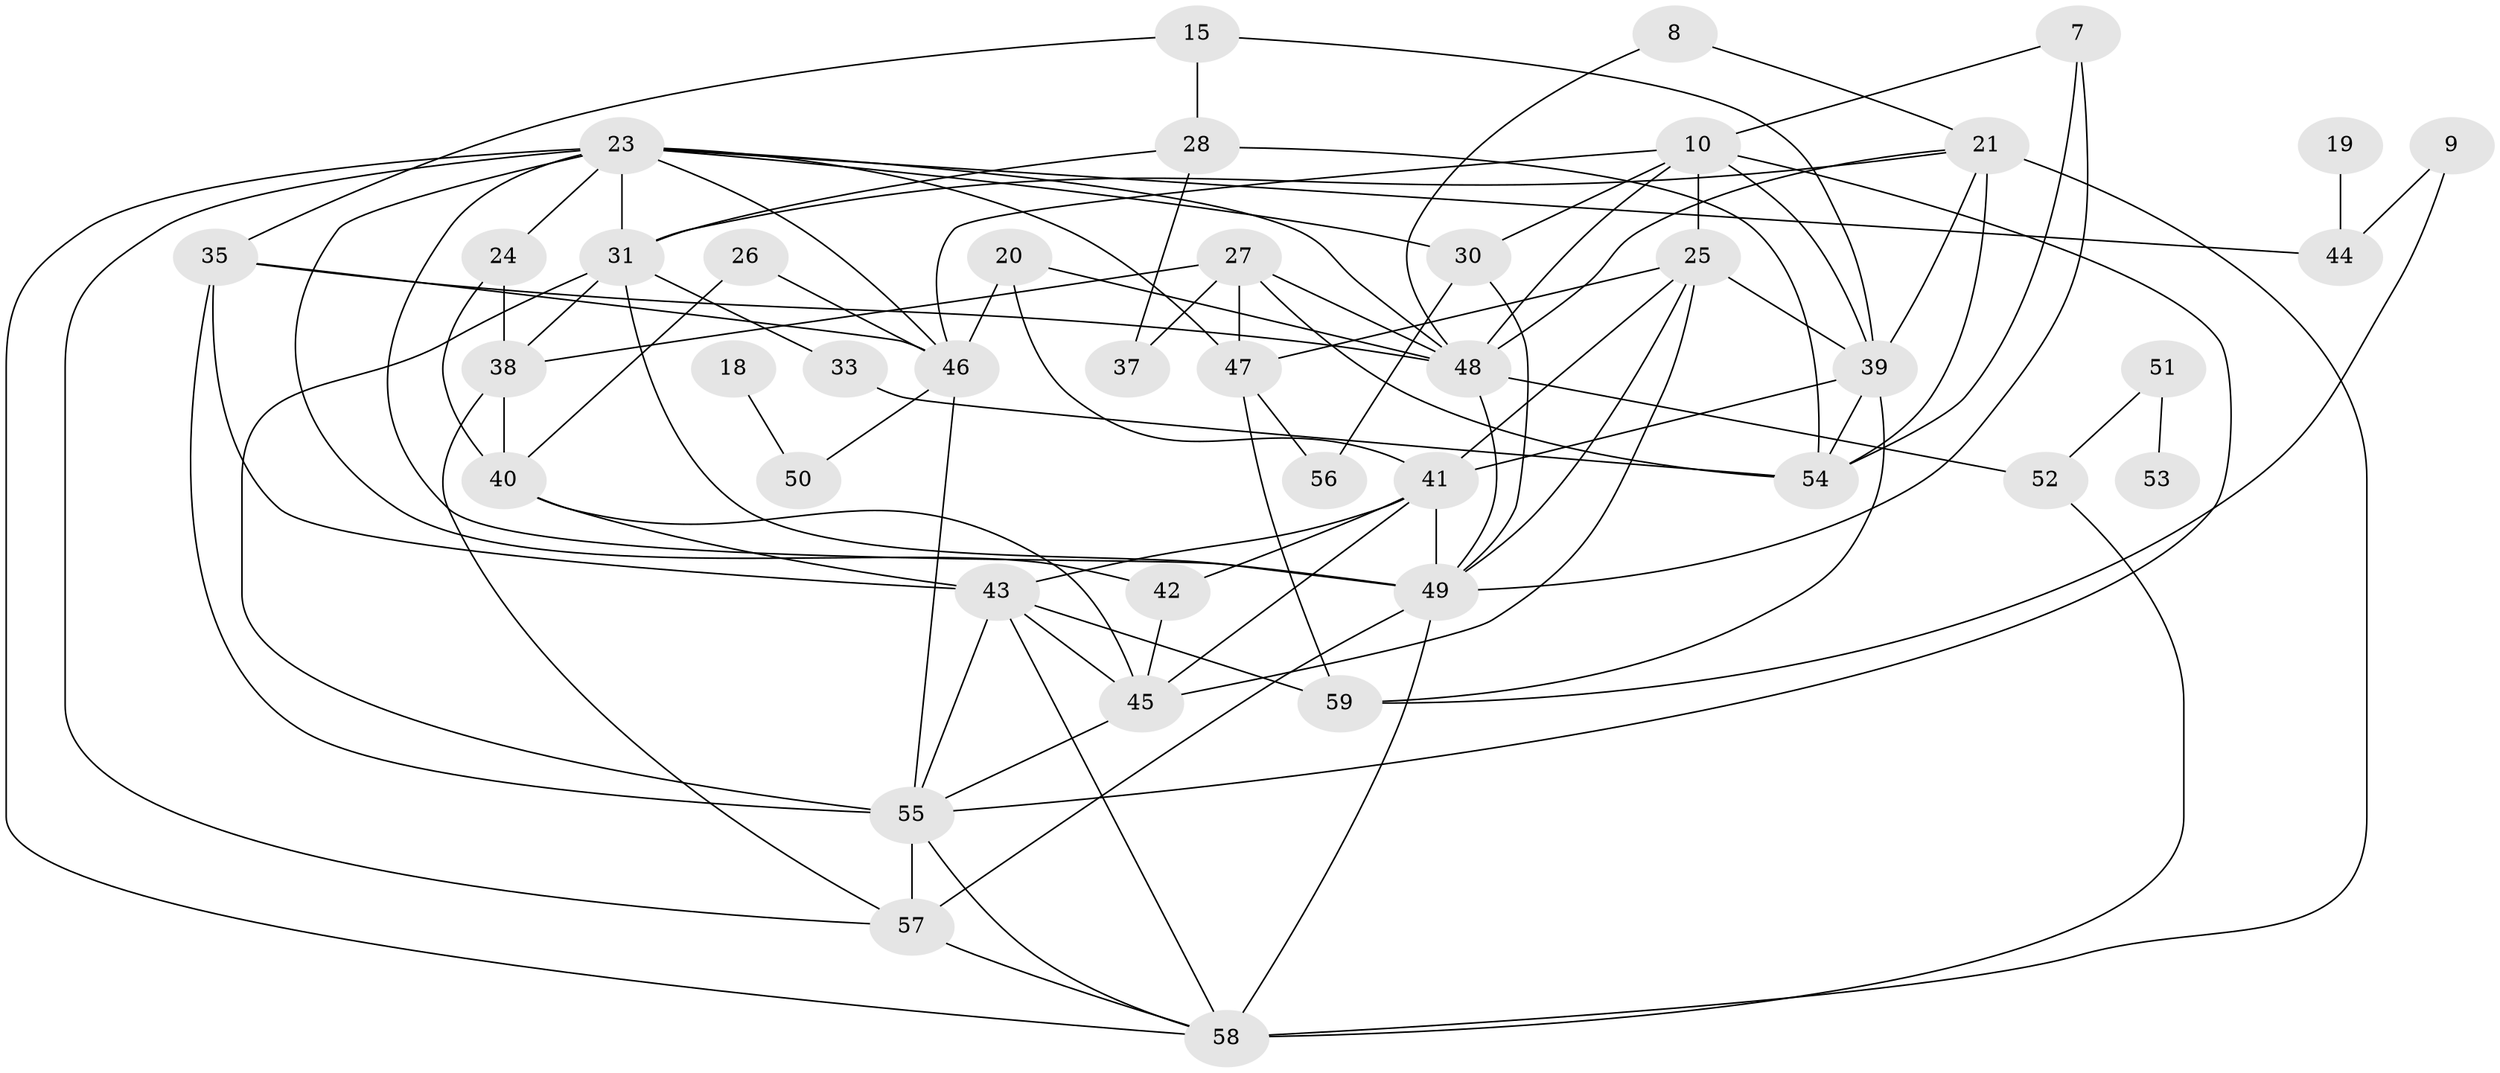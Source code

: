 // original degree distribution, {3: 0.14965986394557823, 4: 0.17687074829931973, 1: 0.17687074829931973, 5: 0.10884353741496598, 0: 0.09523809523809523, 6: 0.034013605442176874, 2: 0.25170068027210885, 8: 0.006802721088435374}
// Generated by graph-tools (version 1.1) at 2025/35/03/04/25 23:35:43]
// undirected, 42 vertices, 96 edges
graph export_dot {
  node [color=gray90,style=filled];
  7;
  8;
  9;
  10;
  15;
  18;
  19;
  20;
  21;
  23;
  24;
  25;
  26;
  27;
  28;
  30;
  31;
  33;
  35;
  37;
  38;
  39;
  40;
  41;
  42;
  43;
  44;
  45;
  46;
  47;
  48;
  49;
  50;
  51;
  52;
  53;
  54;
  55;
  56;
  57;
  58;
  59;
  7 -- 10 [weight=1.0];
  7 -- 49 [weight=1.0];
  7 -- 54 [weight=1.0];
  8 -- 21 [weight=1.0];
  8 -- 48 [weight=1.0];
  9 -- 44 [weight=1.0];
  9 -- 59 [weight=1.0];
  10 -- 25 [weight=1.0];
  10 -- 30 [weight=1.0];
  10 -- 39 [weight=1.0];
  10 -- 46 [weight=1.0];
  10 -- 48 [weight=1.0];
  10 -- 55 [weight=1.0];
  15 -- 28 [weight=2.0];
  15 -- 35 [weight=1.0];
  15 -- 39 [weight=1.0];
  18 -- 50 [weight=1.0];
  19 -- 44 [weight=1.0];
  20 -- 41 [weight=1.0];
  20 -- 46 [weight=1.0];
  20 -- 48 [weight=1.0];
  21 -- 31 [weight=1.0];
  21 -- 39 [weight=1.0];
  21 -- 48 [weight=1.0];
  21 -- 54 [weight=1.0];
  21 -- 58 [weight=2.0];
  23 -- 24 [weight=1.0];
  23 -- 30 [weight=1.0];
  23 -- 31 [weight=1.0];
  23 -- 42 [weight=1.0];
  23 -- 44 [weight=1.0];
  23 -- 46 [weight=1.0];
  23 -- 47 [weight=1.0];
  23 -- 48 [weight=1.0];
  23 -- 49 [weight=1.0];
  23 -- 57 [weight=1.0];
  23 -- 58 [weight=1.0];
  24 -- 38 [weight=1.0];
  24 -- 40 [weight=1.0];
  25 -- 39 [weight=1.0];
  25 -- 41 [weight=1.0];
  25 -- 45 [weight=1.0];
  25 -- 47 [weight=1.0];
  25 -- 49 [weight=1.0];
  26 -- 40 [weight=1.0];
  26 -- 46 [weight=1.0];
  27 -- 37 [weight=1.0];
  27 -- 38 [weight=1.0];
  27 -- 47 [weight=1.0];
  27 -- 48 [weight=2.0];
  27 -- 54 [weight=1.0];
  28 -- 31 [weight=1.0];
  28 -- 37 [weight=1.0];
  28 -- 54 [weight=2.0];
  30 -- 49 [weight=1.0];
  30 -- 56 [weight=1.0];
  31 -- 33 [weight=1.0];
  31 -- 38 [weight=1.0];
  31 -- 49 [weight=1.0];
  31 -- 55 [weight=1.0];
  33 -- 54 [weight=1.0];
  35 -- 43 [weight=1.0];
  35 -- 46 [weight=1.0];
  35 -- 48 [weight=1.0];
  35 -- 55 [weight=1.0];
  38 -- 40 [weight=1.0];
  38 -- 57 [weight=1.0];
  39 -- 41 [weight=1.0];
  39 -- 54 [weight=1.0];
  39 -- 59 [weight=1.0];
  40 -- 43 [weight=1.0];
  40 -- 45 [weight=2.0];
  41 -- 42 [weight=1.0];
  41 -- 43 [weight=1.0];
  41 -- 45 [weight=1.0];
  41 -- 49 [weight=1.0];
  42 -- 45 [weight=2.0];
  43 -- 45 [weight=1.0];
  43 -- 55 [weight=1.0];
  43 -- 58 [weight=1.0];
  43 -- 59 [weight=1.0];
  45 -- 55 [weight=1.0];
  46 -- 50 [weight=1.0];
  46 -- 55 [weight=2.0];
  47 -- 56 [weight=1.0];
  47 -- 59 [weight=1.0];
  48 -- 49 [weight=1.0];
  48 -- 52 [weight=2.0];
  49 -- 57 [weight=1.0];
  49 -- 58 [weight=1.0];
  51 -- 52 [weight=1.0];
  51 -- 53 [weight=1.0];
  52 -- 58 [weight=1.0];
  55 -- 57 [weight=1.0];
  55 -- 58 [weight=1.0];
  57 -- 58 [weight=1.0];
}
